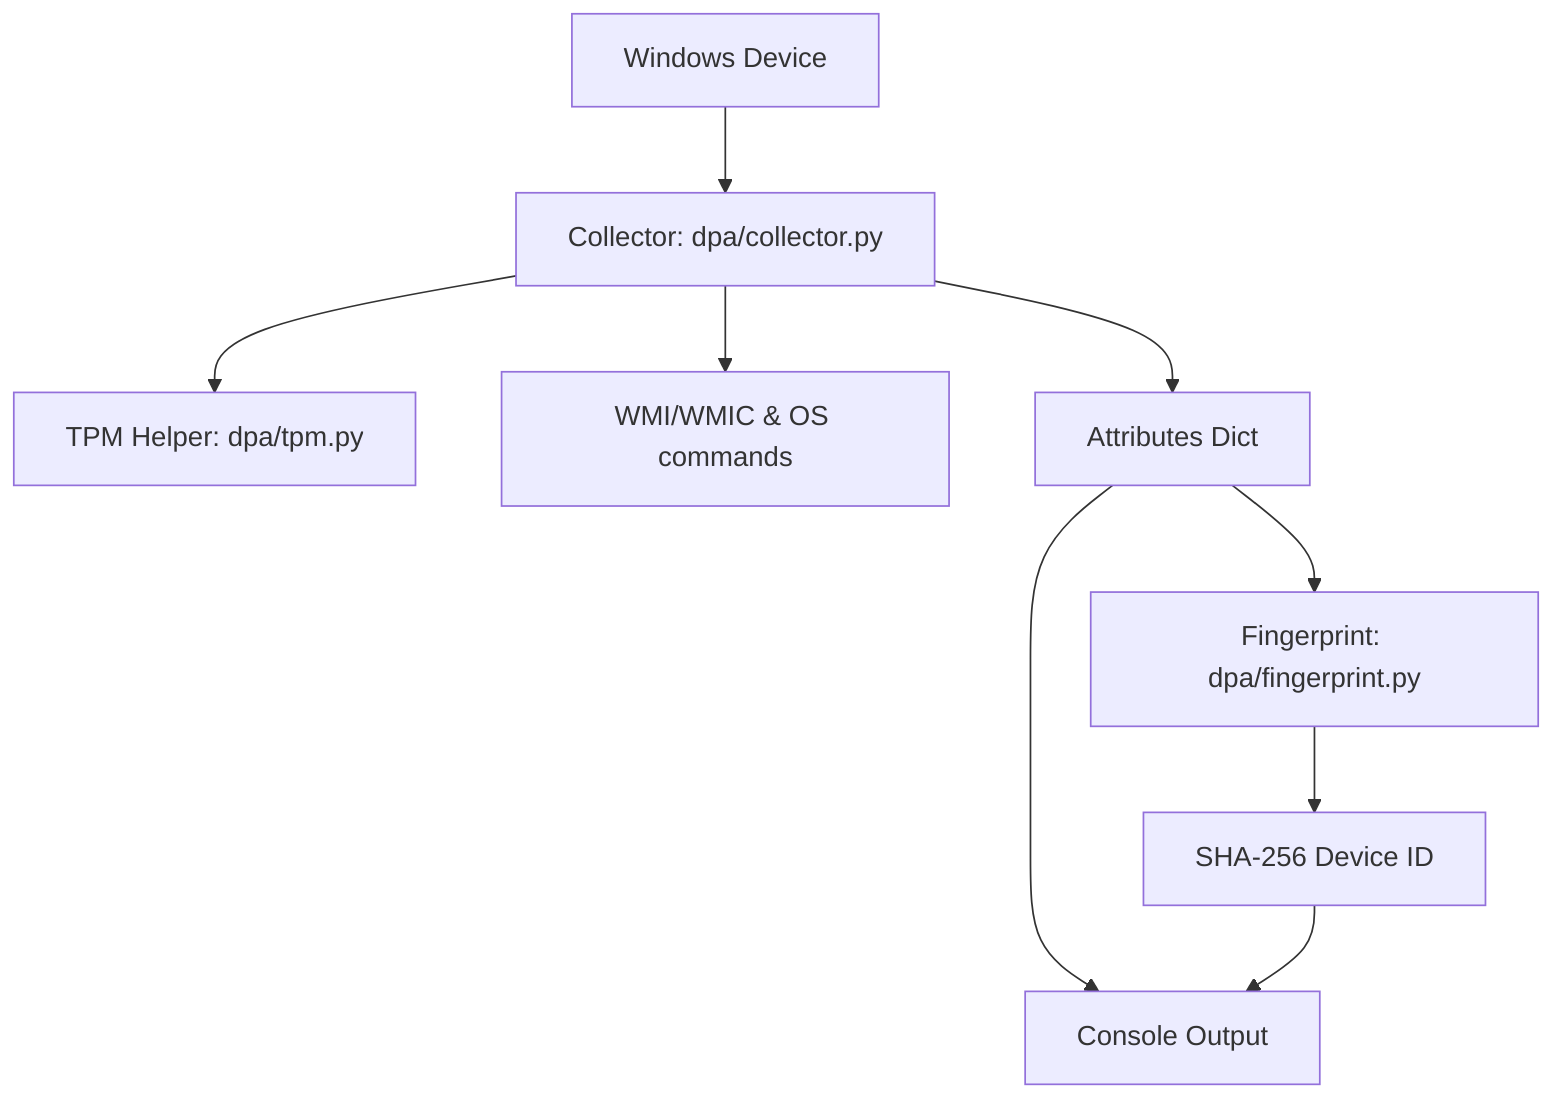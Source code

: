 flowchart TD
    A[Windows Device] --> B[Collector: dpa/collector.py]
    B --> C[TPM Helper: dpa/tpm.py]
    B --> D[WMI/WMIC & OS commands]
    B --> E[Attributes Dict]
    E --> F[Fingerprint: dpa/fingerprint.py]
    F --> G[SHA-256 Device ID]
    E --> H[Console Output]
    G --> H